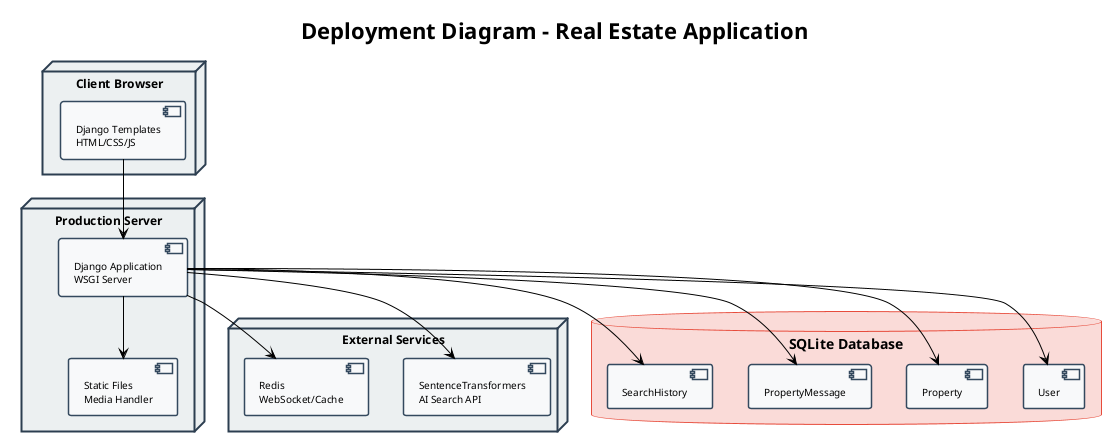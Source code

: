 @startuml Real_Estate_Deployment

!theme plain
skinparam backgroundColor white
skinparam nodeFontSize 12
skinparam componentFontSize 10
skinparam nodeBorderThickness 2
skinparam componentBorderThickness 1.5
skinparam nodeBorderColor #2c3e50
skinparam componentBorderColor #34495e
skinparam nodeBackgroundColor #ecf0f1
skinparam componentBackgroundColor #f8f9fa
skinparam databaseBorderColor #e74c3c
skinparam databaseBackgroundColor #fadbd8
skinparam componentPadding 10
skinparam nodePadding 15

title Deployment Diagram - Real Estate Application

node "Client Browser" {
  component [Django Templates\nHTML/CSS/JS] as Frontend
}

node "Production Server" {
  component [Django Application\nWSGI Server] as Django
  component [Static Files\nMedia Handler] as Static
}

node "External Services" {
  component [SentenceTransformers\nAI Search API] as AI
  component [Redis\nWebSocket/Cache] as Redis
}

database "SQLite Database" {
  component [User] as UserData
  component [Property] as PropertyData
  component [PropertyMessage] as MessageData
  component [SearchHistory] as SearchData
}

Frontend --> Django
Django --> Static
Django --> UserData
Django --> PropertyData
Django --> MessageData
Django --> SearchData
Django --> AI
Django --> Redis

@enduml
